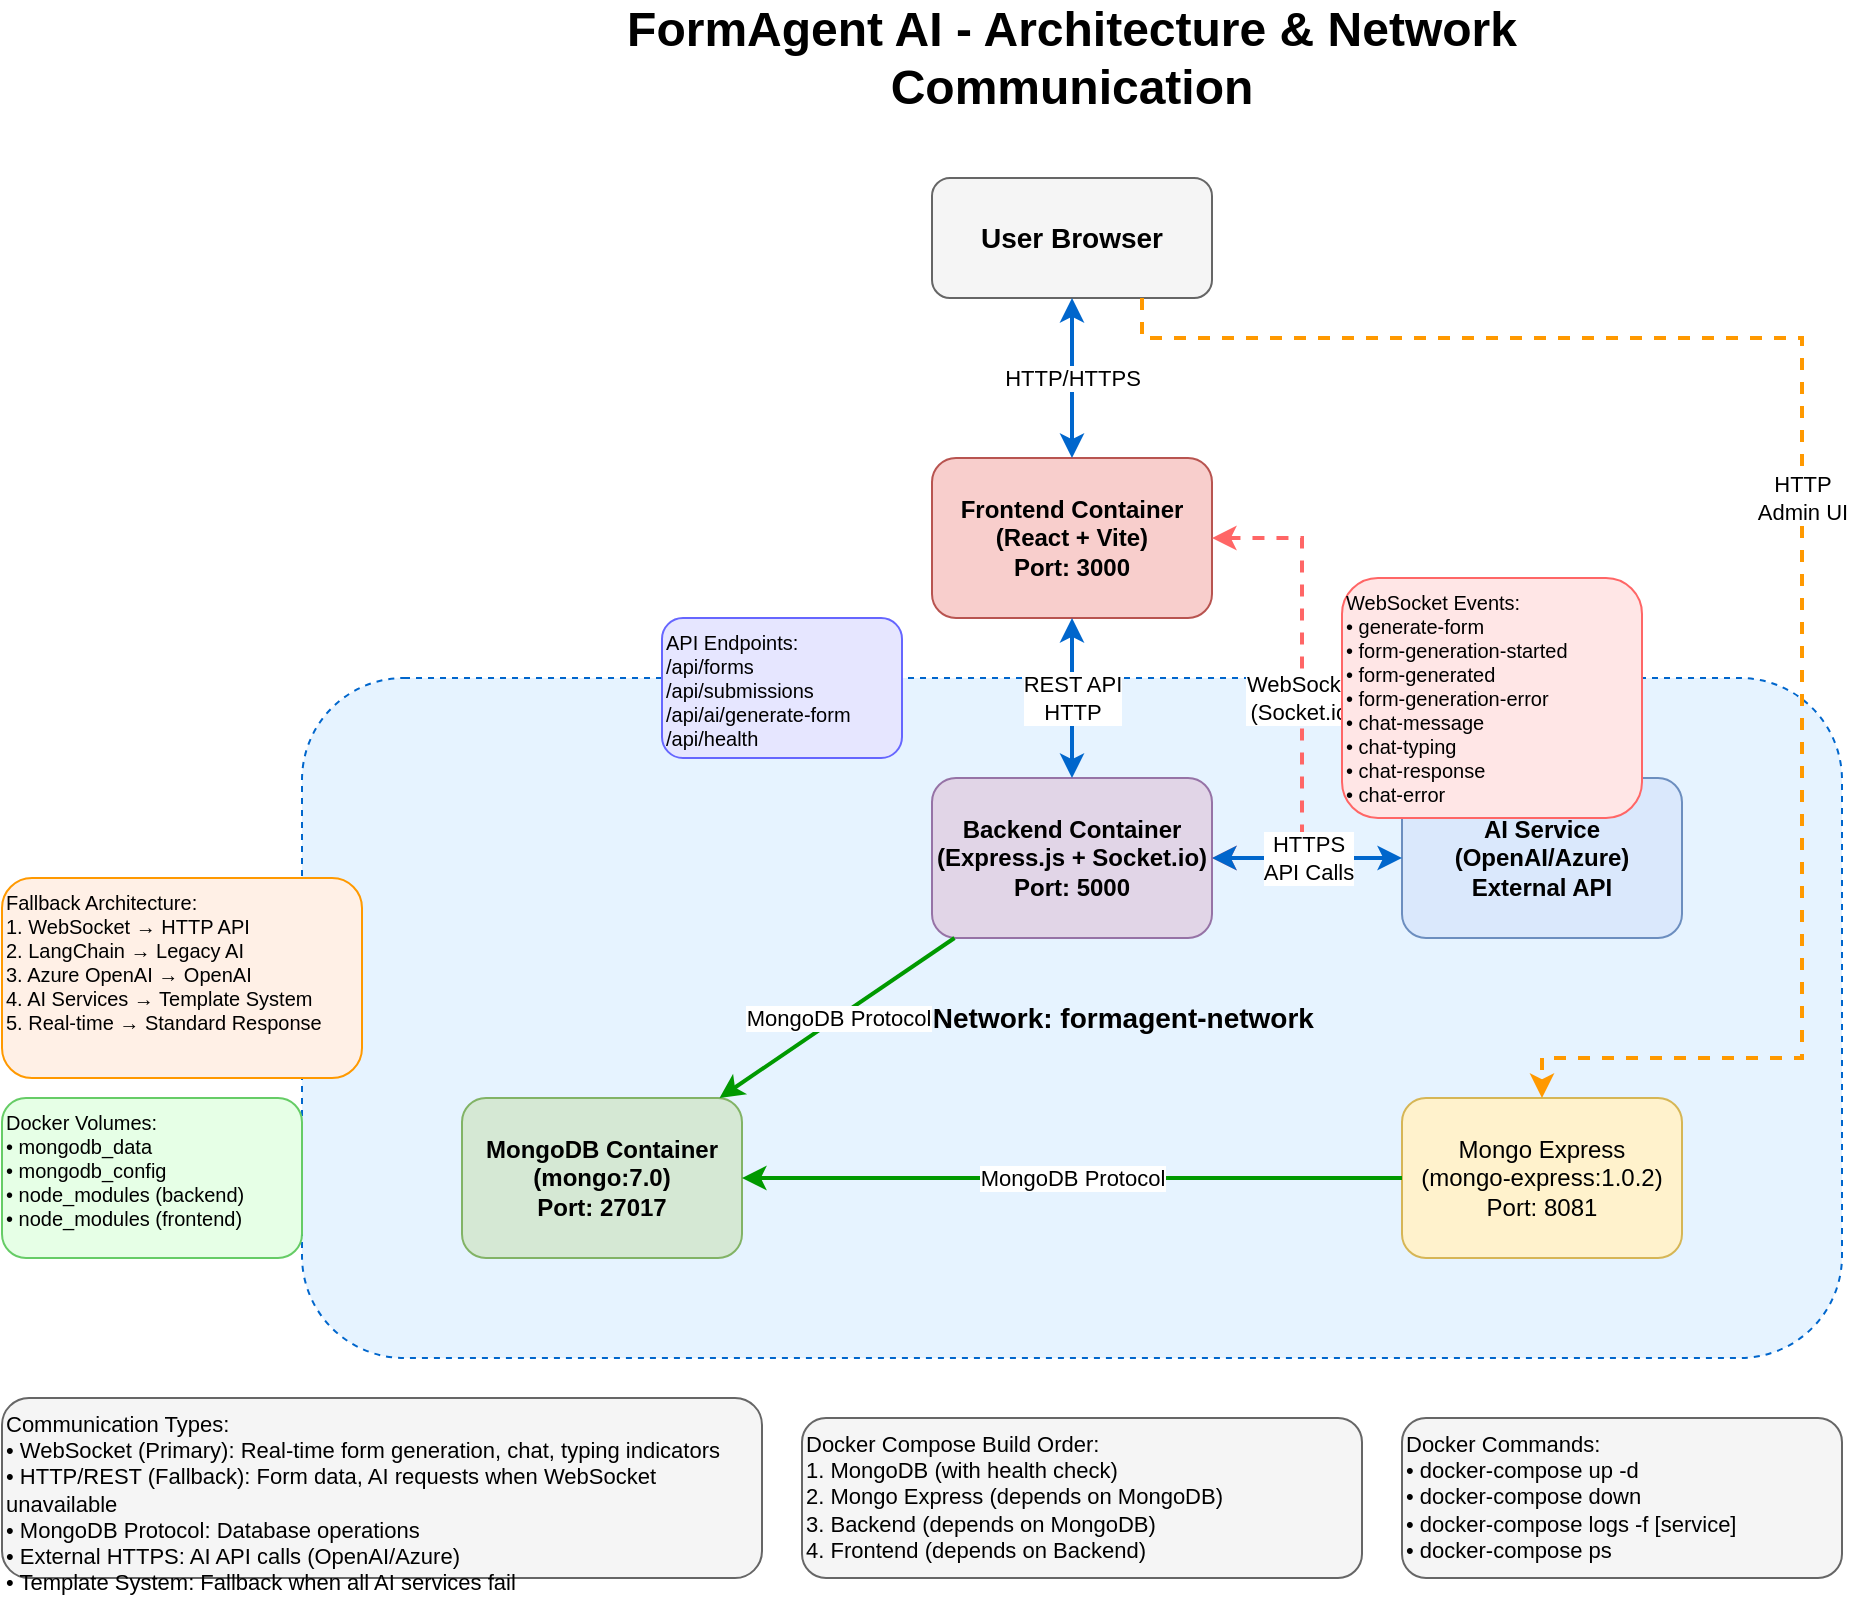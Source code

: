 <mxfile>
    <diagram name="FormAgent-Architecture" id="architecture-diagram">
        <mxGraphModel dx="1114" dy="309" grid="1" gridSize="10" guides="1" tooltips="1" connect="1" arrows="1" fold="1" page="1" pageScale="1" pageWidth="1169" pageHeight="827" math="0" shadow="0">
            <root>
                <mxCell id="0"/>
                <mxCell id="1" parent="0"/>
                <mxCell id="docker-network" value="Docker Network: formagent-network" style="rounded=1;whiteSpace=wrap;html=1;fillColor=#e6f3ff;strokeColor=#0066cc;fontSize=14;fontStyle=1;dashed=1;" parent="1" vertex="1">
                    <mxGeometry x="200" y="350" width="770" height="340" as="geometry"/>
                </mxCell>
                <mxCell id="title" value="FormAgent AI - Architecture &amp; Network Communication" style="text;html=1;strokeColor=none;fillColor=none;align=center;verticalAlign=middle;whiteSpace=wrap;rounded=0;fontSize=24;fontStyle=1;" parent="1" vertex="1">
                    <mxGeometry x="350" y="20" width="470" height="40" as="geometry"/>
                </mxCell>
                <mxCell id="browser" value="User Browser" style="rounded=1;whiteSpace=wrap;html=1;fillColor=#f5f5f5;strokeColor=#666666;fontSize=14;fontStyle=1;" parent="1" vertex="1">
                    <mxGeometry x="515" y="100" width="140" height="60" as="geometry"/>
                </mxCell>
                <mxCell id="frontend" value="Frontend Container&#xa;(React + Vite)&#xa;Port: 3000" style="rounded=1;whiteSpace=wrap;html=1;fillColor=#f8cecc;strokeColor=#b85450;fontSize=12;fontStyle=1;" parent="1" vertex="1">
                    <mxGeometry x="515" y="240" width="140" height="80" as="geometry"/>
                </mxCell>
                <mxCell id="backend" value="Backend Container&#xa;(Express.js + Socket.io)&#xa;Port: 5000" style="rounded=1;whiteSpace=wrap;html=1;fillColor=#e1d5e7;strokeColor=#9673a6;fontSize=12;fontStyle=1;" parent="1" vertex="1">
                    <mxGeometry x="515" y="400" width="140" height="80" as="geometry"/>
                </mxCell>
                <mxCell id="mongodb" value="MongoDB Container&#xa;(mongo:7.0)&#xa;Port: 27017" style="rounded=1;whiteSpace=wrap;html=1;fillColor=#d5e8d4;strokeColor=#82b366;fontSize=12;fontStyle=1;" parent="1" vertex="1">
                    <mxGeometry x="280" y="560" width="140" height="80" as="geometry"/>
                </mxCell>
                <mxCell id="mongo-express" value="Mongo Express&#xa;(mongo-express:1.0.2)&#xa;Port: 8081" style="rounded=1;whiteSpace=wrap;html=1;fillColor=#fff2cc;strokeColor=#d6b656;fontSize=12;" parent="1" vertex="1">
                    <mxGeometry x="750" y="560" width="140" height="80" as="geometry"/>
                </mxCell>
                <mxCell id="ai-service" value="AI Service&#xa;(OpenAI/Azure)&#xa;External API" style="rounded=1;whiteSpace=wrap;html=1;fillColor=#dae8fc;strokeColor=#6c8ebf;fontSize=12;fontStyle=1;" parent="1" vertex="1">
                    <mxGeometry x="750" y="400" width="140" height="80" as="geometry"/>
                </mxCell>
                <mxCell id="http1" value="HTTP/HTTPS" style="endArrow=classic;startArrow=classic;html=1;rounded=0;strokeWidth=2;strokeColor=#0066cc;" parent="1" source="browser" target="frontend" edge="1">
                    <mxGeometry width="50" height="50" relative="1" as="geometry">
                        <mxPoint x="585" y="200" as="sourcePoint"/>
                        <mxPoint x="585" y="240" as="targetPoint"/>
                    </mxGeometry>
                </mxCell>
                <mxCell id="http2" value="REST API&#xa;HTTP" style="endArrow=classic;startArrow=classic;html=1;rounded=0;strokeWidth=2;strokeColor=#0066cc;" parent="1" source="frontend" target="backend" edge="1">
                    <mxGeometry width="50" height="50" relative="1" as="geometry">
                        <mxPoint x="585" y="340" as="sourcePoint"/>
                        <mxPoint x="585" y="380" as="targetPoint"/>
                    </mxGeometry>
                </mxCell>
                <mxCell id="websocket" value="WebSocket&#xa;(Socket.io)" style="endArrow=classic;startArrow=classic;html=1;rounded=0;strokeWidth=2;strokeColor=#ff6666;dashed=1;" parent="1" edge="1">
                    <mxGeometry width="50" height="50" relative="1" as="geometry">
                        <mxPoint x="655" y="280" as="sourcePoint"/>
                        <mxPoint x="655" y="440" as="targetPoint"/>
                        <Array as="points">
                            <mxPoint x="700" y="280"/>
                            <mxPoint x="700" y="440"/>
                        </Array>
                    </mxGeometry>
                </mxCell>
                <mxCell id="mongo-conn" value="MongoDB Protocol" style="endArrow=classic;html=1;rounded=0;strokeWidth=2;strokeColor=#009900;" parent="1" source="backend" target="mongodb" edge="1">
                    <mxGeometry width="50" height="50" relative="1" as="geometry">
                        <mxPoint x="515" y="480" as="sourcePoint"/>
                        <mxPoint x="420" y="560" as="targetPoint"/>
                    </mxGeometry>
                </mxCell>
                <mxCell id="ai-conn" value="HTTPS&#xa;API Calls" style="endArrow=classic;startArrow=classic;html=1;rounded=0;strokeWidth=2;strokeColor=#0066cc;" parent="1" source="backend" target="ai-service" edge="1">
                    <mxGeometry width="50" height="50" relative="1" as="geometry">
                        <mxPoint x="655" y="440" as="sourcePoint"/>
                        <mxPoint x="750" y="440" as="targetPoint"/>
                    </mxGeometry>
                </mxCell>
                <mxCell id="mexpress-conn" value="MongoDB Protocol" style="endArrow=classic;html=1;rounded=0;strokeWidth=2;strokeColor=#009900;" parent="1" source="mongo-express" target="mongodb" edge="1">
                    <mxGeometry width="50" height="50" relative="1" as="geometry">
                        <mxPoint x="750" y="600" as="sourcePoint"/>
                        <mxPoint x="420" y="600" as="targetPoint"/>
                    </mxGeometry>
                </mxCell>
                <mxCell id="admin-conn" value="HTTP&#xa;Admin UI" style="endArrow=classic;html=1;rounded=0;strokeWidth=2;strokeColor=#ff9900;dashed=1;" parent="1" edge="1">
                    <mxGeometry width="50" height="50" relative="1" as="geometry">
                        <mxPoint x="620" y="160" as="sourcePoint"/>
                        <mxPoint x="820" y="560" as="targetPoint"/>
                        <Array as="points">
                            <mxPoint x="620" y="180"/>
                            <mxPoint x="950" y="180"/>
                            <mxPoint x="950" y="540"/>
                            <mxPoint x="820" y="540"/>
                        </Array>
                    </mxGeometry>
                </mxCell>
                <mxCell id="comm-details" value="Communication Types:&#xa;• WebSocket (Primary): Real-time form generation, chat, typing indicators&#xa;• HTTP/REST (Fallback): Form data, AI requests when WebSocket unavailable&#xa;• MongoDB Protocol: Database operations&#xa;• External HTTPS: AI API calls (OpenAI/Azure)&#xa;• Template System: Fallback when all AI services fail" style="rounded=1;whiteSpace=wrap;html=1;fillColor=#f5f5f5;strokeColor=#666666;fontSize=11;align=left;verticalAlign=top;" parent="1" vertex="1">
                    <mxGeometry x="50" y="710" width="380" height="90" as="geometry"/>
                </mxCell>
                <mxCell id="build-order" value="Docker Compose Build Order:&#xa;1. MongoDB (with health check)&#xa;2. Mongo Express (depends on MongoDB)&#xa;3. Backend (depends on MongoDB)&#xa;4. Frontend (depends on Backend)" style="rounded=1;whiteSpace=wrap;html=1;fillColor=#f5f5f5;strokeColor=#666666;fontSize=11;align=left;verticalAlign=top;" parent="1" vertex="1">
                    <mxGeometry x="450" y="720" width="280" height="80" as="geometry"/>
                </mxCell>
                <mxCell id="docker-cmds" value="Docker Commands:&#xa;• docker-compose up -d&#xa;• docker-compose down&#xa;• docker-compose logs -f [service]&#xa;• docker-compose ps" style="rounded=1;whiteSpace=wrap;html=1;fillColor=#f5f5f5;strokeColor=#666666;fontSize=11;align=left;verticalAlign=top;" parent="1" vertex="1">
                    <mxGeometry x="750" y="720" width="220" height="80" as="geometry"/>
                </mxCell>
                <mxCell id="ws-details" value="WebSocket Events:&#xa;• generate-form&#xa;• form-generation-started&#xa;• form-generated&#xa;• form-generation-error&#xa;• chat-message&#xa;• chat-typing&#xa;• chat-response&#xa;• chat-error" style="rounded=1;whiteSpace=wrap;html=1;fillColor=#ffe6e6;strokeColor=#ff6666;fontSize=10;align=left;verticalAlign=top;" parent="1" vertex="1">
                    <mxGeometry x="720" y="300" width="150" height="120" as="geometry"/>
                </mxCell>
                <mxCell id="api-endpoints" value="API Endpoints:&#xa;/api/forms&#xa;/api/submissions&#xa;/api/ai/generate-form&#xa;/api/health" style="rounded=1;whiteSpace=wrap;html=1;fillColor=#e6e6ff;strokeColor=#6666ff;fontSize=10;align=left;verticalAlign=top;" parent="1" vertex="1">
                    <mxGeometry x="380" y="320" width="120" height="70" as="geometry"/>
                </mxCell>
                <mxCell id="volumes" value="Docker Volumes:&#xa;• mongodb_data&#xa;• mongodb_config&#xa;• node_modules (backend)&#xa;• node_modules (frontend)" style="rounded=1;whiteSpace=wrap;html=1;fillColor=#e6ffe6;strokeColor=#66cc66;fontSize=10;align=left;verticalAlign=top;" parent="1" vertex="1">
                    <mxGeometry x="50" y="560" width="150" height="80" as="geometry"/>
                </mxCell>
                <mxCell id="fallback-flow" value="Fallback Architecture:&#xa;1. WebSocket → HTTP API&#xa;2. LangChain → Legacy AI&#xa;3. Azure OpenAI → OpenAI&#xa;4. AI Services → Template System&#xa;5. Real-time → Standard Response" style="rounded=1;whiteSpace=wrap;html=1;fillColor=#fff0e6;strokeColor=#ff9900;fontSize=10;align=left;verticalAlign=top;" parent="1" vertex="1">
                    <mxGeometry x="50" y="450" width="180" height="100" as="geometry"/>
                </mxCell>
            </root>
        </mxGraphModel>
    </diagram>
    <diagram name="Agent-Architecture" id="agent-architecture-diagram">
        <mxGraphModel dx="1114" dy="309" grid="1" gridSize="10" guides="1" tooltips="1" connect="1" arrows="1" fold="1" page="1" pageScale="1" pageWidth="1169" pageHeight="827" math="0" shadow="0">
            <root>
                <mxCell id="0"/>
                <mxCell id="1" parent="0"/>
                <mxCell id="agent-title" value="Enhanced AI Agent System Architecture" style="text;html=1;strokeColor=none;fillColor=none;align=center;verticalAlign=middle;whiteSpace=wrap;rounded=0;fontSize=24;fontStyle=1;" parent="1" vertex="1">
                    <mxGeometry x="350" y="20" width="470" height="40" as="geometry"/>
                </mxCell>
                <mxCell id="enhanced-service" value="EnhancedAgentService&#xa;(Singleton)" style="rounded=1;whiteSpace=wrap;html=1;fillColor=#dae8fc;strokeColor=#6c8ebf;fontSize=14;fontStyle=1;" parent="1" vertex="1">
                    <mxGeometry x="470" y="100" width="230" height="80" as="geometry"/>
                </mxCell>
                <mxCell id="formbuilder-agent" value="FormBuilderAgent" style="rounded=1;whiteSpace=wrap;html=1;fillColor=#e1d5e7;strokeColor=#9673a6;fontSize=14;fontStyle=1;" parent="1" vertex="1">
                    <mxGeometry x="250" y="250" width="200" height="60" as="geometry"/>
                </mxCell>
                <mxCell id="chatassistant-agent" value="ChatAssistantAgent" style="rounded=1;whiteSpace=wrap;html=1;fillColor=#e1d5e7;strokeColor=#9673a6;fontSize=14;fontStyle=1;" parent="1" vertex="1">
                    <mxGeometry x="720" y="250" width="200" height="60" as="geometry"/>
                </mxCell>
                <mxCell id="form-capabilities" value="Capabilities:&#xa;• Form Generation&#xa;• Form Optimization&#xa;• Form Validation&#xa;• Field Suggestions&#xa;• UX Improvements" style="rounded=1;whiteSpace=wrap;html=1;fillColor=#f8cecc;strokeColor=#b85450;fontSize=12;align=left;" parent="1" vertex="1">
                    <mxGeometry x="260" y="450" width="180" height="100" as="geometry"/>
                </mxCell>
                <mxCell id="chat-capabilities" value="Capabilities:&#xa;• Natural Conversation&#xa;• Knowledge Queries&#xa;• Context Management&#xa;• Conversation Analysis&#xa;• Memory (20 messages)" style="rounded=1;whiteSpace=wrap;html=1;fillColor=#f8cecc;strokeColor=#b85450;fontSize=12;align=left;" parent="1" vertex="1">
                    <mxGeometry x="960" y="340" width="180" height="100" as="geometry"/>
                </mxCell>
                <mxCell id="openai-client" value="OpenAI Client&#xa;(OpenAI / AzureOpenAI)" style="rounded=1;whiteSpace=wrap;html=1;fillColor=#d5e8d4;strokeColor=#82b366;fontSize=14;fontStyle=1;" parent="1" vertex="1">
                    <mxGeometry x="470" y="480" width="230" height="60" as="geometry"/>
                </mxCell>
                <mxCell id="config-box" value="Configuration:&#xa;• Provider: Azure/OpenAI&#xa;• Model: gpt-3.5-turbo&#xa;• Temperature: 0.7&#xa;• Max Tokens: 2000&#xa;• API Keys from env" style="rounded=1;whiteSpace=wrap;html=1;fillColor=#fff2cc;strokeColor=#d6b656;fontSize=12;align=left;" parent="1" vertex="1">
                    <mxGeometry x="50" y="100" width="180" height="100" as="geometry"/>
                </mxCell>
                <mxCell id="api-routes" value="API Routes&#xa;(/api/ai/*)" style="rounded=1;whiteSpace=wrap;html=1;fillColor=#e6f3ff;strokeColor=#0066cc;fontSize=14;fontStyle=1;" parent="1" vertex="1">
                    <mxGeometry x="940" y="100" width="180" height="60" as="geometry"/>
                </mxCell>
                <mxCell id="route-endpoints" value="Endpoints:&#xa;• /generate-form&#xa;• /chat&#xa;• /optimize-form/:id&#xa;• /validate-form&#xa;• /chat/analyze/:id&#xa;• /health&#xa;• /stats&#xa;• /config" style="rounded=1;whiteSpace=wrap;html=1;fillColor=#e6e6ff;strokeColor=#6666ff;fontSize=11;align=left;" parent="1" vertex="1">
                    <mxGeometry x="960" y="180" width="140" height="120" as="geometry"/>
                </mxCell>
                <mxCell id="memory-mgmt" value="Conversation Memory:&#xa;• Map&lt;conversationId, messages[]&gt;&#xa;• Max 20 messages per conversation&#xa;• Max 100 conversations&#xa;• Auto cleanup old conversations" style="rounded=1;whiteSpace=wrap;html=1;fillColor=#ffe6e6;strokeColor=#ff6666;fontSize=11;align=left;" parent="1" vertex="1">
                    <mxGeometry x="720" y="480" width="220" height="90" as="geometry"/>
                </mxCell>
                <mxCell id="legacy-service" value="Legacy AIService&#xa;(Fallback)" style="rounded=1;whiteSpace=wrap;html=1;fillColor=#f5f5f5;strokeColor=#666666;fontSize=12;fontStyle=1;dashed=1;" parent="1" vertex="1">
                    <mxGeometry x="505" y="250" width="160" height="60" as="geometry"/>
                </mxCell>
                <mxCell id="conn1" value="" style="endArrow=classic;html=1;rounded=0;strokeWidth=2;" parent="1" source="enhanced-service" target="formbuilder-agent" edge="1">
                    <mxGeometry width="50" height="50" relative="1" as="geometry"/>
                </mxCell>
                <mxCell id="conn2" value="" style="endArrow=classic;html=1;rounded=0;strokeWidth=2;" parent="1" source="enhanced-service" target="chatassistant-agent" edge="1">
                    <mxGeometry width="50" height="50" relative="1" as="geometry"/>
                </mxCell>
                <mxCell id="conn3" value="" style="endArrow=classic;html=1;rounded=0;strokeWidth=2;" parent="1" source="formbuilder-agent" target="form-capabilities" edge="1">
                    <mxGeometry width="50" height="50" relative="1" as="geometry"/>
                </mxCell>
                <mxCell id="conn4" value="" style="endArrow=classic;html=1;rounded=0;strokeWidth=2;" parent="1" source="chatassistant-agent" target="chat-capabilities" edge="1">
                    <mxGeometry width="50" height="50" relative="1" as="geometry"/>
                </mxCell>
                <mxCell id="conn5" value="Uses" style="endArrow=classic;html=1;rounded=0;strokeWidth=2;" parent="1" source="formbuilder-agent" target="openai-client" edge="1">
                    <mxGeometry width="50" height="50" relative="1" as="geometry"/>
                </mxCell>
                <mxCell id="conn6" value="Uses" style="endArrow=classic;html=1;rounded=0;strokeWidth=2;" parent="1" source="chatassistant-agent" target="openai-client" edge="1">
                    <mxGeometry width="50" height="50" relative="1" as="geometry"/>
                </mxCell>
                <mxCell id="conn7" value="Initializes" style="endArrow=classic;html=1;rounded=0;strokeWidth=2;dashed=1;" parent="1" source="config-box" target="enhanced-service" edge="1">
                    <mxGeometry width="50" height="50" relative="1" as="geometry"/>
                </mxCell>
                <mxCell id="conn8" value="Calls" style="endArrow=classic;html=1;rounded=0;strokeWidth=2;" parent="1" source="api-routes" target="enhanced-service" edge="1">
                    <mxGeometry width="50" height="50" relative="1" as="geometry"/>
                </mxCell>
                <mxCell id="conn9" value="Fallback" style="endArrow=classic;html=1;rounded=0;strokeWidth=2;strokeColor=#999999;dashed=1;" parent="1" source="enhanced-service" target="legacy-service" edge="1">
                    <mxGeometry width="50" height="50" relative="1" as="geometry"/>
                </mxCell>
                <mxCell id="conn10" value="" style="endArrow=classic;html=1;rounded=0;strokeWidth=2;" parent="1" source="chatassistant-agent" target="memory-mgmt" edge="1">
                    <mxGeometry width="50" height="50" relative="1" as="geometry"/>
                </mxCell>
                <mxCell id="features-box" value="Key Features:&#xa;• Multi-agent architecture&#xa;• Direct OpenAI integration (no LangChain)&#xa;• Conversation memory management&#xa;• Automatic fallback to legacy service&#xa;• Support for Azure OpenAI &amp; OpenAI&#xa;• Health checks and statistics&#xa;• Structured logging with Winston" style="rounded=1;whiteSpace=wrap;html=1;fillColor=#e6ffe6;strokeColor=#66cc66;fontSize=12;align=left;" parent="1" vertex="1">
                    <mxGeometry x="50" y="600" width="350" height="120" as="geometry"/>
                </mxCell>
                <mxCell id="form-methods" value="FormBuilder Methods:&#xa;• generateForm()&#xa;• optimizeForm()&#xa;• validateForm()&#xa;• parseFormResult()&#xa;• buildPrompts()" style="rounded=1;whiteSpace=wrap;html=1;fillColor=#f5f5f5;strokeColor=#666666;fontSize=10;align=left;" parent="1" vertex="1">
                    <mxGeometry x="80" y="450" width="150" height="100" as="geometry"/>
                </mxCell>
                <mxCell id="chat-methods" value="ChatAssistant Methods:&#xa;• handleChatMessage()&#xa;• handleKnowledgeQuery()&#xa;• analyzeConversation()&#xa;• getConversationSummary()&#xa;• clearConversationHistory()" style="rounded=1;whiteSpace=wrap;html=1;fillColor=#f5f5f5;strokeColor=#666666;fontSize=10;align=left;" parent="1" vertex="1">
                    <mxGeometry x="500" y="320" width="170" height="100" as="geometry"/>
                </mxCell>
                <mxCell id="dataflow-title" value="Data Flow Example:" style="text;html=1;strokeColor=none;fillColor=none;align=left;verticalAlign=middle;whiteSpace=wrap;rounded=0;fontSize=14;fontStyle=1;" parent="1" vertex="1">
                    <mxGeometry x="450" y="600" width="150" height="30" as="geometry"/>
                </mxCell>
                <mxCell id="flow1" value="1. User sends chat message" style="rounded=1;whiteSpace=wrap;html=1;fillColor=#dae8fc;strokeColor=#6c8ebf;fontSize=11;" parent="1" vertex="1">
                    <mxGeometry x="450" y="640" width="170" height="30" as="geometry"/>
                </mxCell>
                <mxCell id="flow2" value="2. API Route → EnhancedAgentService" style="rounded=1;whiteSpace=wrap;html=1;fillColor=#dae8fc;strokeColor=#6c8ebf;fontSize=11;" parent="1" vertex="1">
                    <mxGeometry x="640" y="640" width="230" height="30" as="geometry"/>
                </mxCell>
                <mxCell id="flow3" value="3. Service → ChatAssistantAgent" style="rounded=1;whiteSpace=wrap;html=1;fillColor=#dae8fc;strokeColor=#6c8ebf;fontSize=11;" parent="1" vertex="1">
                    <mxGeometry x="890" y="640" width="190" height="30" as="geometry"/>
                </mxCell>
                <mxCell id="flow4" value="4. Agent → OpenAI API" style="rounded=1;whiteSpace=wrap;html=1;fillColor=#dae8fc;strokeColor=#6c8ebf;fontSize=11;" parent="1" vertex="1">
                    <mxGeometry x="450" y="680" width="140" height="30" as="geometry"/>
                </mxCell>
                <mxCell id="flow5" value="5. Store in conversation memory" style="rounded=1;whiteSpace=wrap;html=1;fillColor=#dae8fc;strokeColor=#6c8ebf;fontSize=11;" parent="1" vertex="1">
                    <mxGeometry x="610" y="680" width="190" height="30" as="geometry"/>
                </mxCell>
                <mxCell id="flow6" value="6. Return response to user" style="rounded=1;whiteSpace=wrap;html=1;fillColor=#dae8fc;strokeColor=#6c8ebf;fontSize=11;" parent="1" vertex="1">
                    <mxGeometry x="820" y="680" width="160" height="30" as="geometry"/>
                </mxCell>
            </root>
        </mxGraphModel>
    </diagram>
</mxfile>
